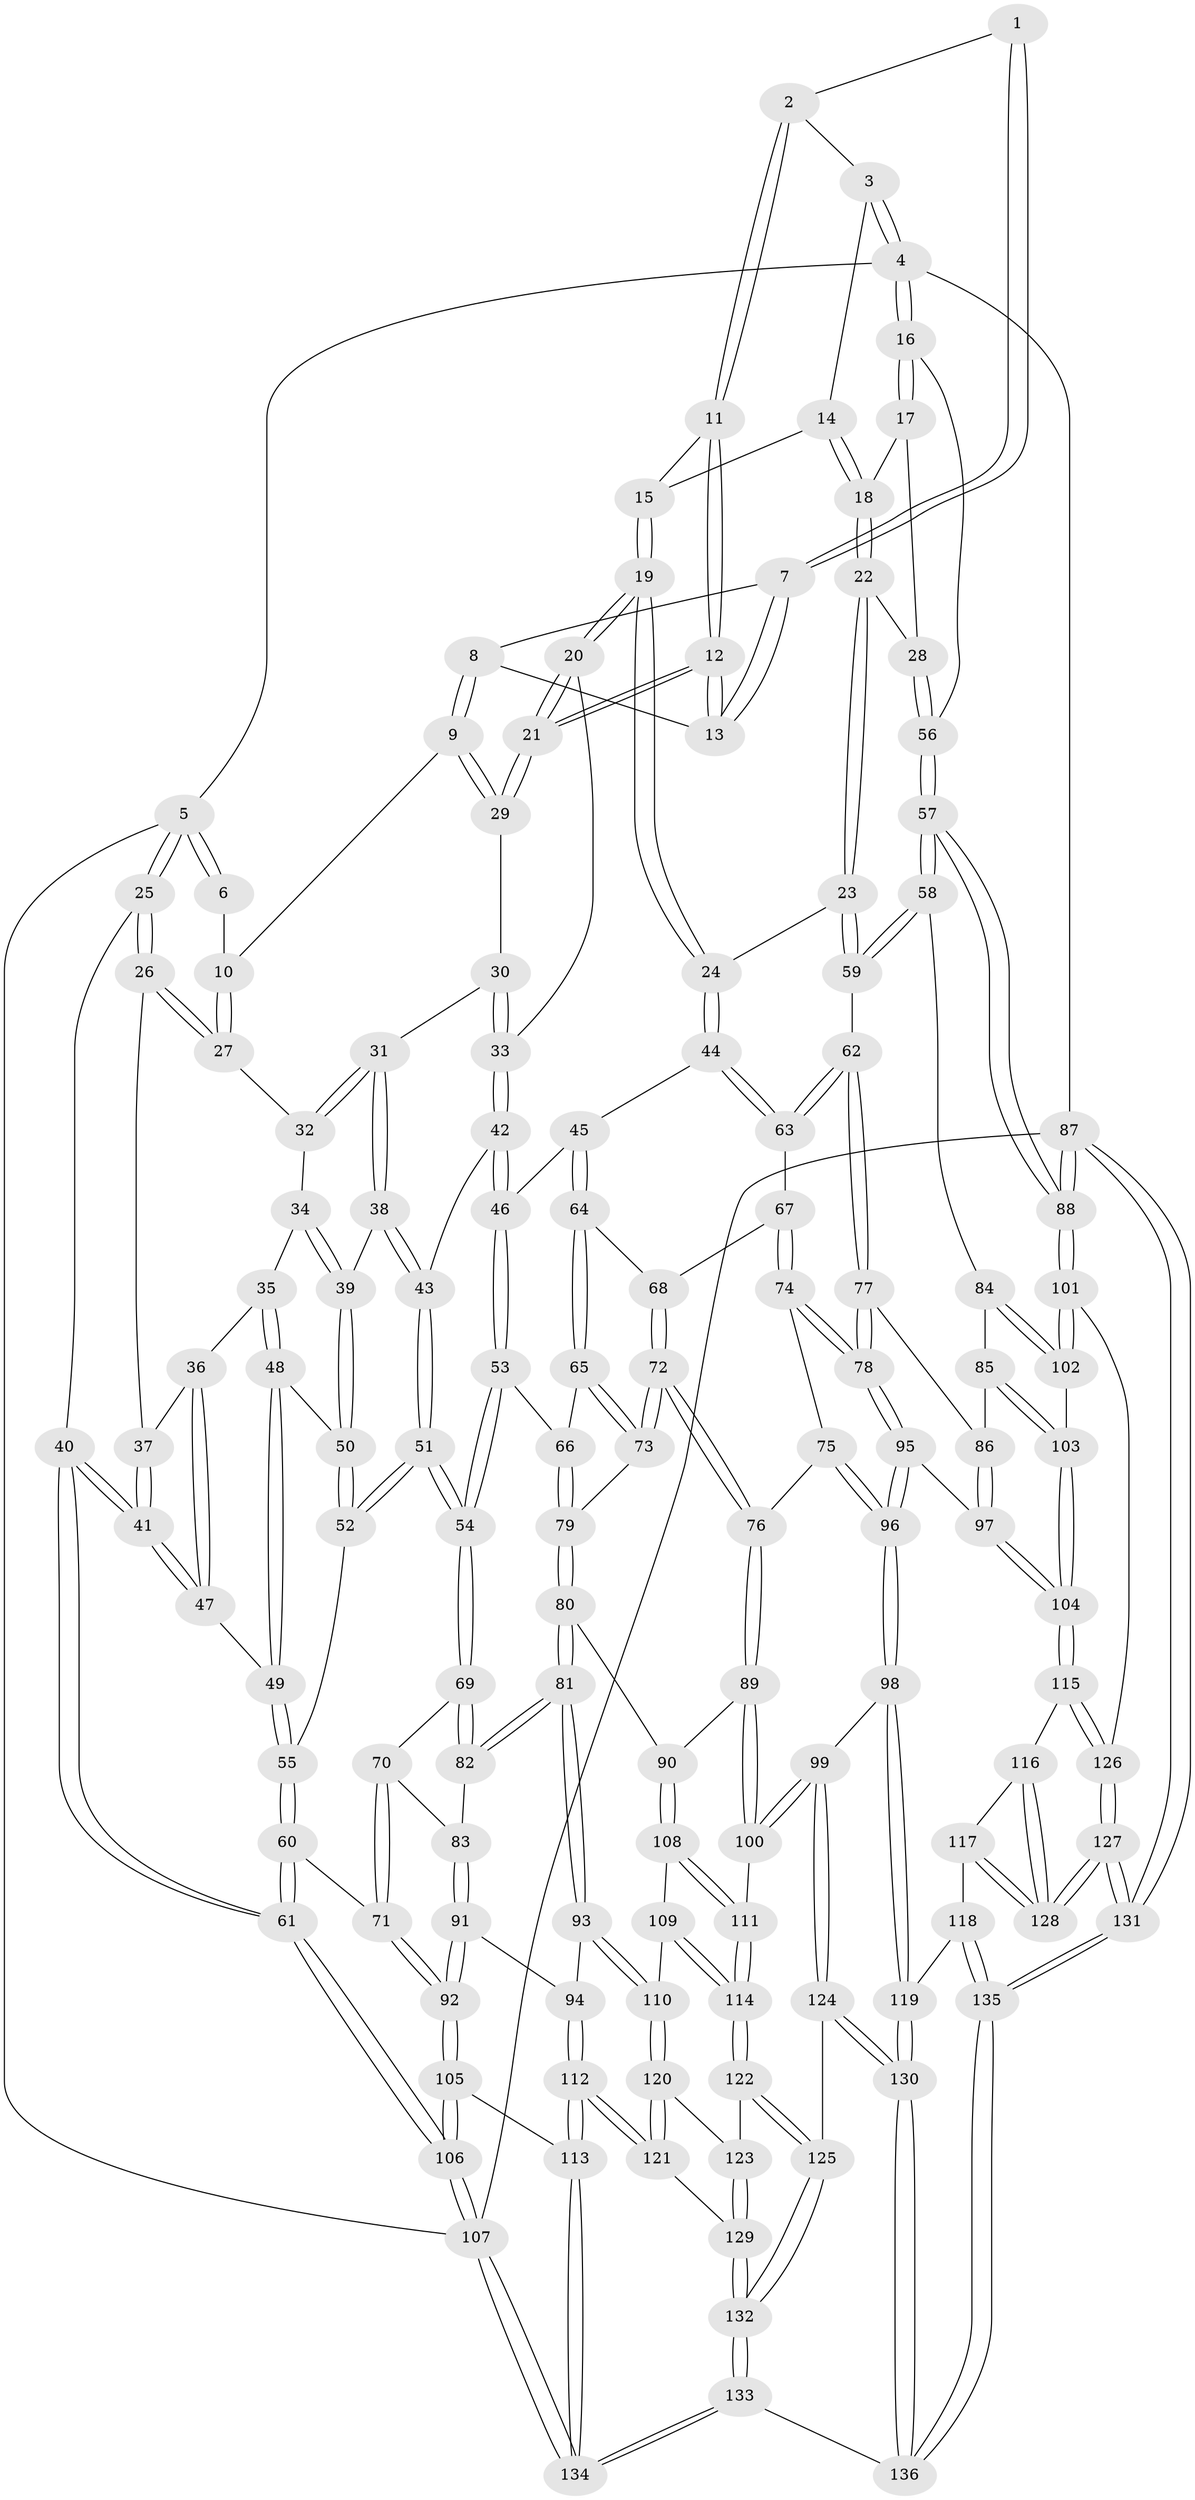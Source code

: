 // coarse degree distribution, {3: 0.08421052631578947, 4: 0.5157894736842106, 5: 0.3157894736842105, 6: 0.08421052631578947}
// Generated by graph-tools (version 1.1) at 2025/52/02/27/25 19:52:38]
// undirected, 136 vertices, 337 edges
graph export_dot {
graph [start="1"]
  node [color=gray90,style=filled];
  1 [pos="+0.3337123668923174+0"];
  2 [pos="+0.6223239704704627+0"];
  3 [pos="+0.9761033917135173+0"];
  4 [pos="+1+0"];
  5 [pos="+0+0"];
  6 [pos="+0.31942183160963156+0"];
  7 [pos="+0.38716979448771455+0.006615693290388901"];
  8 [pos="+0.379135689604179+0.1216282457743217"];
  9 [pos="+0.36317878796818304+0.14324249027717015"];
  10 [pos="+0.23336403570651876+0.10168889145739365"];
  11 [pos="+0.6209297757144824+0"];
  12 [pos="+0.5455482350632164+0.12376197052450773"];
  13 [pos="+0.5303784228100134+0.11930145573505622"];
  14 [pos="+0.8408034062629594+0.07235404094535727"];
  15 [pos="+0.723876706755007+0.09951569812204741"];
  16 [pos="+1+0"];
  17 [pos="+1+0.11389316692645252"];
  18 [pos="+0.8591471893692286+0.13469812668157743"];
  19 [pos="+0.6862267140733705+0.23903788442638255"];
  20 [pos="+0.5752431403639382+0.20436128249860405"];
  21 [pos="+0.5589362512414391+0.17297433721092784"];
  22 [pos="+0.8284548876477994+0.3054210874507948"];
  23 [pos="+0.7807498544718844+0.3263923424041377"];
  24 [pos="+0.7739741725214813+0.32628056534759264"];
  25 [pos="+0+0"];
  26 [pos="+0.12559183503418692+0.15863115480830492"];
  27 [pos="+0.1797793598529483+0.1482204483906485"];
  28 [pos="+0.8336123553782655+0.3055224961571246"];
  29 [pos="+0.3694427562475735+0.189915910358998"];
  30 [pos="+0.36623335957634173+0.20469460619390478"];
  31 [pos="+0.35639572238384315+0.23924770240366539"];
  32 [pos="+0.2618157490391572+0.22801977129952108"];
  33 [pos="+0.5535457233240926+0.22788592854970535"];
  34 [pos="+0.2515425610416818+0.259462766089074"];
  35 [pos="+0.19041606307718004+0.3158602321337907"];
  36 [pos="+0.18318199710105335+0.3113161224266886"];
  37 [pos="+0.11702525774781512+0.19698141240716502"];
  38 [pos="+0.3810347999616662+0.298589427767946"];
  39 [pos="+0.28308611680288154+0.3439135276239997"];
  40 [pos="+0+0.46866216303041036"];
  41 [pos="+0+0.39053771635839346"];
  42 [pos="+0.45986796839244437+0.33872158998599733"];
  43 [pos="+0.4226005296322582+0.3276222344617185"];
  44 [pos="+0.7109589549665346+0.39390221736541314"];
  45 [pos="+0.5544698564290227+0.445753005704596"];
  46 [pos="+0.4719387019553948+0.3651918428102619"];
  47 [pos="+0.04617152859102346+0.3849331669391326"];
  48 [pos="+0.23402737513168115+0.3846452610012157"];
  49 [pos="+0.053760113361725245+0.3862869083206136"];
  50 [pos="+0.23786782712878649+0.38780743352325847"];
  51 [pos="+0.27671211426426906+0.49174555670333714"];
  52 [pos="+0.2519174109147035+0.47101952300430827"];
  53 [pos="+0.3499922896464674+0.5435200446366847"];
  54 [pos="+0.30920830091997953+0.5412497517264668"];
  55 [pos="+0.2369026604291335+0.4736999434850188"];
  56 [pos="+1+0.3905254797567195"];
  57 [pos="+1+0.5121466384153098"];
  58 [pos="+0.9374174300253497+0.5809008946411022"];
  59 [pos="+0.8866861123141866+0.5691629782235755"];
  60 [pos="+0+0.5696997457174732"];
  61 [pos="+0+0.5264898877508157"];
  62 [pos="+0.8675423285608267+0.5797823916574141"];
  63 [pos="+0.7081951484019067+0.5638034805341369"];
  64 [pos="+0.5463859803952955+0.4829418699022113"];
  65 [pos="+0.421619811194809+0.5588477060414687"];
  66 [pos="+0.3910724190694289+0.561253713574476"];
  67 [pos="+0.7023088455423218+0.5709600642832102"];
  68 [pos="+0.5802985172973216+0.5605210067282649"];
  69 [pos="+0.3009066666562901+0.556833327122648"];
  70 [pos="+0.13190713290941344+0.6149375178169679"];
  71 [pos="+0.05851813997636777+0.6253824736818764"];
  72 [pos="+0.5531310735559986+0.650309433463684"];
  73 [pos="+0.5085621566972057+0.6263790467753605"];
  74 [pos="+0.7000155999541587+0.612110715288966"];
  75 [pos="+0.6201102204631553+0.6739223217326838"];
  76 [pos="+0.5568280722253541+0.6657194811635574"];
  77 [pos="+0.8102852123749861+0.6678530139431307"];
  78 [pos="+0.755490744817123+0.6962271135063731"];
  79 [pos="+0.4163921802708821+0.6648523748180727"];
  80 [pos="+0.41886788540814507+0.6997011129012273"];
  81 [pos="+0.367672745759622+0.7523736185350286"];
  82 [pos="+0.2842851670312167+0.6436402887206217"];
  83 [pos="+0.25606350333467454+0.6659617384930291"];
  84 [pos="+0.927081225239642+0.7082525676396333"];
  85 [pos="+0.9158696792600473+0.7159378265057841"];
  86 [pos="+0.8541627126140627+0.7173194295203463"];
  87 [pos="+1+1"];
  88 [pos="+1+0.8245703167329653"];
  89 [pos="+0.5496401077223736+0.6789584621603806"];
  90 [pos="+0.5138025195166123+0.7056266449429515"];
  91 [pos="+0.19330517776178247+0.7414208222575778"];
  92 [pos="+0.14176260941125274+0.7459333441728112"];
  93 [pos="+0.3642641431562909+0.7776230257878756"];
  94 [pos="+0.23402788971985036+0.770753939861436"];
  95 [pos="+0.7309168214476518+0.7615073012274188"];
  96 [pos="+0.710796370309377+0.7746194728235174"];
  97 [pos="+0.8306806145313131+0.7933767717594375"];
  98 [pos="+0.6876651641712862+0.8124314821253511"];
  99 [pos="+0.6535293199615931+0.8156378841501487"];
  100 [pos="+0.6096867001270007+0.8077259539765974"];
  101 [pos="+1+0.8021017832407533"];
  102 [pos="+1+0.7716551169123882"];
  103 [pos="+0.872346834354176+0.8187316821871922"];
  104 [pos="+0.8661572421613066+0.824575167540774"];
  105 [pos="+0.10021597474831818+0.8497905950849066"];
  106 [pos="+0+0.8880647204334299"];
  107 [pos="+0+1"];
  108 [pos="+0.5121996075800833+0.7150131227756878"];
  109 [pos="+0.4799029156775785+0.7991657075996182"];
  110 [pos="+0.365304567127858+0.7804664044400258"];
  111 [pos="+0.5629270425296835+0.8250932499020667"];
  112 [pos="+0.25501881109204577+0.9346778192923714"];
  113 [pos="+0.208382884160635+0.9839803239108457"];
  114 [pos="+0.5196483674797119+0.8526665920847747"];
  115 [pos="+0.8668125085530445+0.8305158784883802"];
  116 [pos="+0.8529590686243619+0.8493591563806407"];
  117 [pos="+0.8009265393748811+0.9008125726560711"];
  118 [pos="+0.7405161465188006+0.9108968700111766"];
  119 [pos="+0.718682234482314+0.8923430879685131"];
  120 [pos="+0.3625933186737331+0.8048195394532723"];
  121 [pos="+0.32407814173241306+0.8952892134916312"];
  122 [pos="+0.5132572189490623+0.8760905961248162"];
  123 [pos="+0.4520025177330512+0.8761101320141708"];
  124 [pos="+0.5745834949268148+0.9549960358424554"];
  125 [pos="+0.5161936811127288+0.8878399610680127"];
  126 [pos="+0.9138860618651694+0.8664111493810382"];
  127 [pos="+1+1"];
  128 [pos="+0.8988069954566246+1"];
  129 [pos="+0.3922348980678714+0.9290356126951637"];
  130 [pos="+0.5864916615348603+0.9823144508894192"];
  131 [pos="+1+1"];
  132 [pos="+0.4315547115339066+0.9798642839702252"];
  133 [pos="+0.46250682479524313+1"];
  134 [pos="+0.1790373692562687+1"];
  135 [pos="+0.7623659692103187+1"];
  136 [pos="+0.5746445388321961+1"];
  1 -- 2;
  1 -- 7;
  1 -- 7;
  2 -- 3;
  2 -- 11;
  2 -- 11;
  3 -- 4;
  3 -- 4;
  3 -- 14;
  4 -- 5;
  4 -- 16;
  4 -- 16;
  4 -- 87;
  5 -- 6;
  5 -- 6;
  5 -- 25;
  5 -- 25;
  5 -- 107;
  6 -- 10;
  7 -- 8;
  7 -- 13;
  7 -- 13;
  8 -- 9;
  8 -- 9;
  8 -- 13;
  9 -- 10;
  9 -- 29;
  9 -- 29;
  10 -- 27;
  10 -- 27;
  11 -- 12;
  11 -- 12;
  11 -- 15;
  12 -- 13;
  12 -- 13;
  12 -- 21;
  12 -- 21;
  14 -- 15;
  14 -- 18;
  14 -- 18;
  15 -- 19;
  15 -- 19;
  16 -- 17;
  16 -- 17;
  16 -- 56;
  17 -- 18;
  17 -- 28;
  18 -- 22;
  18 -- 22;
  19 -- 20;
  19 -- 20;
  19 -- 24;
  19 -- 24;
  20 -- 21;
  20 -- 21;
  20 -- 33;
  21 -- 29;
  21 -- 29;
  22 -- 23;
  22 -- 23;
  22 -- 28;
  23 -- 24;
  23 -- 59;
  23 -- 59;
  24 -- 44;
  24 -- 44;
  25 -- 26;
  25 -- 26;
  25 -- 40;
  26 -- 27;
  26 -- 27;
  26 -- 37;
  27 -- 32;
  28 -- 56;
  28 -- 56;
  29 -- 30;
  30 -- 31;
  30 -- 33;
  30 -- 33;
  31 -- 32;
  31 -- 32;
  31 -- 38;
  31 -- 38;
  32 -- 34;
  33 -- 42;
  33 -- 42;
  34 -- 35;
  34 -- 39;
  34 -- 39;
  35 -- 36;
  35 -- 48;
  35 -- 48;
  36 -- 37;
  36 -- 47;
  36 -- 47;
  37 -- 41;
  37 -- 41;
  38 -- 39;
  38 -- 43;
  38 -- 43;
  39 -- 50;
  39 -- 50;
  40 -- 41;
  40 -- 41;
  40 -- 61;
  40 -- 61;
  41 -- 47;
  41 -- 47;
  42 -- 43;
  42 -- 46;
  42 -- 46;
  43 -- 51;
  43 -- 51;
  44 -- 45;
  44 -- 63;
  44 -- 63;
  45 -- 46;
  45 -- 64;
  45 -- 64;
  46 -- 53;
  46 -- 53;
  47 -- 49;
  48 -- 49;
  48 -- 49;
  48 -- 50;
  49 -- 55;
  49 -- 55;
  50 -- 52;
  50 -- 52;
  51 -- 52;
  51 -- 52;
  51 -- 54;
  51 -- 54;
  52 -- 55;
  53 -- 54;
  53 -- 54;
  53 -- 66;
  54 -- 69;
  54 -- 69;
  55 -- 60;
  55 -- 60;
  56 -- 57;
  56 -- 57;
  57 -- 58;
  57 -- 58;
  57 -- 88;
  57 -- 88;
  58 -- 59;
  58 -- 59;
  58 -- 84;
  59 -- 62;
  60 -- 61;
  60 -- 61;
  60 -- 71;
  61 -- 106;
  61 -- 106;
  62 -- 63;
  62 -- 63;
  62 -- 77;
  62 -- 77;
  63 -- 67;
  64 -- 65;
  64 -- 65;
  64 -- 68;
  65 -- 66;
  65 -- 73;
  65 -- 73;
  66 -- 79;
  66 -- 79;
  67 -- 68;
  67 -- 74;
  67 -- 74;
  68 -- 72;
  68 -- 72;
  69 -- 70;
  69 -- 82;
  69 -- 82;
  70 -- 71;
  70 -- 71;
  70 -- 83;
  71 -- 92;
  71 -- 92;
  72 -- 73;
  72 -- 73;
  72 -- 76;
  72 -- 76;
  73 -- 79;
  74 -- 75;
  74 -- 78;
  74 -- 78;
  75 -- 76;
  75 -- 96;
  75 -- 96;
  76 -- 89;
  76 -- 89;
  77 -- 78;
  77 -- 78;
  77 -- 86;
  78 -- 95;
  78 -- 95;
  79 -- 80;
  79 -- 80;
  80 -- 81;
  80 -- 81;
  80 -- 90;
  81 -- 82;
  81 -- 82;
  81 -- 93;
  81 -- 93;
  82 -- 83;
  83 -- 91;
  83 -- 91;
  84 -- 85;
  84 -- 102;
  84 -- 102;
  85 -- 86;
  85 -- 103;
  85 -- 103;
  86 -- 97;
  86 -- 97;
  87 -- 88;
  87 -- 88;
  87 -- 131;
  87 -- 131;
  87 -- 107;
  88 -- 101;
  88 -- 101;
  89 -- 90;
  89 -- 100;
  89 -- 100;
  90 -- 108;
  90 -- 108;
  91 -- 92;
  91 -- 92;
  91 -- 94;
  92 -- 105;
  92 -- 105;
  93 -- 94;
  93 -- 110;
  93 -- 110;
  94 -- 112;
  94 -- 112;
  95 -- 96;
  95 -- 96;
  95 -- 97;
  96 -- 98;
  96 -- 98;
  97 -- 104;
  97 -- 104;
  98 -- 99;
  98 -- 119;
  98 -- 119;
  99 -- 100;
  99 -- 100;
  99 -- 124;
  99 -- 124;
  100 -- 111;
  101 -- 102;
  101 -- 102;
  101 -- 126;
  102 -- 103;
  103 -- 104;
  103 -- 104;
  104 -- 115;
  104 -- 115;
  105 -- 106;
  105 -- 106;
  105 -- 113;
  106 -- 107;
  106 -- 107;
  107 -- 134;
  107 -- 134;
  108 -- 109;
  108 -- 111;
  108 -- 111;
  109 -- 110;
  109 -- 114;
  109 -- 114;
  110 -- 120;
  110 -- 120;
  111 -- 114;
  111 -- 114;
  112 -- 113;
  112 -- 113;
  112 -- 121;
  112 -- 121;
  113 -- 134;
  113 -- 134;
  114 -- 122;
  114 -- 122;
  115 -- 116;
  115 -- 126;
  115 -- 126;
  116 -- 117;
  116 -- 128;
  116 -- 128;
  117 -- 118;
  117 -- 128;
  117 -- 128;
  118 -- 119;
  118 -- 135;
  118 -- 135;
  119 -- 130;
  119 -- 130;
  120 -- 121;
  120 -- 121;
  120 -- 123;
  121 -- 129;
  122 -- 123;
  122 -- 125;
  122 -- 125;
  123 -- 129;
  123 -- 129;
  124 -- 125;
  124 -- 130;
  124 -- 130;
  125 -- 132;
  125 -- 132;
  126 -- 127;
  126 -- 127;
  127 -- 128;
  127 -- 128;
  127 -- 131;
  127 -- 131;
  129 -- 132;
  129 -- 132;
  130 -- 136;
  130 -- 136;
  131 -- 135;
  131 -- 135;
  132 -- 133;
  132 -- 133;
  133 -- 134;
  133 -- 134;
  133 -- 136;
  135 -- 136;
  135 -- 136;
}
